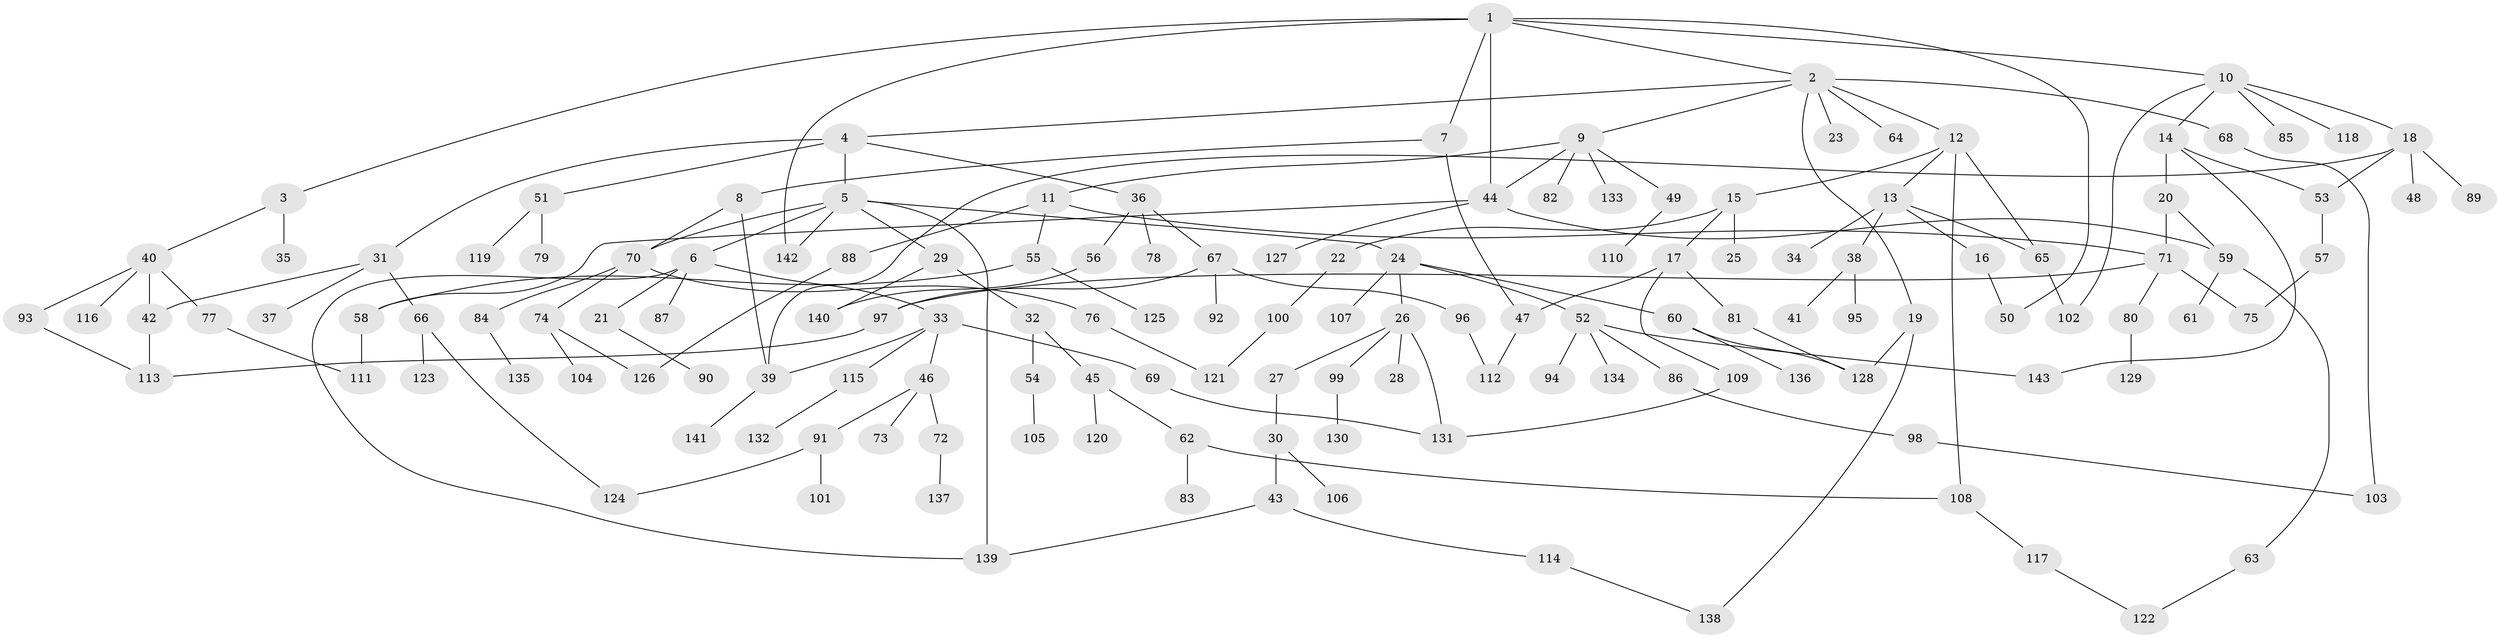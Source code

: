 // coarse degree distribution, {7: 0.05084745762711865, 5: 0.06779661016949153, 2: 0.3050847457627119, 6: 0.06779661016949153, 4: 0.0847457627118644, 3: 0.288135593220339, 1: 0.13559322033898305}
// Generated by graph-tools (version 1.1) at 2025/48/03/04/25 22:48:59]
// undirected, 143 vertices, 177 edges
graph export_dot {
  node [color=gray90,style=filled];
  1;
  2;
  3;
  4;
  5;
  6;
  7;
  8;
  9;
  10;
  11;
  12;
  13;
  14;
  15;
  16;
  17;
  18;
  19;
  20;
  21;
  22;
  23;
  24;
  25;
  26;
  27;
  28;
  29;
  30;
  31;
  32;
  33;
  34;
  35;
  36;
  37;
  38;
  39;
  40;
  41;
  42;
  43;
  44;
  45;
  46;
  47;
  48;
  49;
  50;
  51;
  52;
  53;
  54;
  55;
  56;
  57;
  58;
  59;
  60;
  61;
  62;
  63;
  64;
  65;
  66;
  67;
  68;
  69;
  70;
  71;
  72;
  73;
  74;
  75;
  76;
  77;
  78;
  79;
  80;
  81;
  82;
  83;
  84;
  85;
  86;
  87;
  88;
  89;
  90;
  91;
  92;
  93;
  94;
  95;
  96;
  97;
  98;
  99;
  100;
  101;
  102;
  103;
  104;
  105;
  106;
  107;
  108;
  109;
  110;
  111;
  112;
  113;
  114;
  115;
  116;
  117;
  118;
  119;
  120;
  121;
  122;
  123;
  124;
  125;
  126;
  127;
  128;
  129;
  130;
  131;
  132;
  133;
  134;
  135;
  136;
  137;
  138;
  139;
  140;
  141;
  142;
  143;
  1 -- 2;
  1 -- 3;
  1 -- 7;
  1 -- 10;
  1 -- 50;
  1 -- 142;
  1 -- 44;
  2 -- 4;
  2 -- 9;
  2 -- 12;
  2 -- 19;
  2 -- 23;
  2 -- 64;
  2 -- 68;
  3 -- 35;
  3 -- 40;
  4 -- 5;
  4 -- 31;
  4 -- 36;
  4 -- 51;
  5 -- 6;
  5 -- 24;
  5 -- 29;
  5 -- 142;
  5 -- 70;
  5 -- 139;
  6 -- 21;
  6 -- 33;
  6 -- 87;
  6 -- 139;
  7 -- 8;
  7 -- 47;
  8 -- 70;
  8 -- 39;
  9 -- 11;
  9 -- 44;
  9 -- 49;
  9 -- 82;
  9 -- 133;
  10 -- 14;
  10 -- 18;
  10 -- 85;
  10 -- 102;
  10 -- 118;
  11 -- 55;
  11 -- 71;
  11 -- 88;
  12 -- 13;
  12 -- 15;
  12 -- 108;
  12 -- 65;
  13 -- 16;
  13 -- 34;
  13 -- 38;
  13 -- 65;
  14 -- 20;
  14 -- 143;
  14 -- 53;
  15 -- 17;
  15 -- 22;
  15 -- 25;
  16 -- 50;
  17 -- 47;
  17 -- 81;
  17 -- 109;
  18 -- 48;
  18 -- 53;
  18 -- 89;
  18 -- 39;
  19 -- 138;
  19 -- 128;
  20 -- 59;
  20 -- 71;
  21 -- 90;
  22 -- 100;
  24 -- 26;
  24 -- 52;
  24 -- 60;
  24 -- 107;
  26 -- 27;
  26 -- 28;
  26 -- 99;
  26 -- 131;
  27 -- 30;
  29 -- 32;
  29 -- 140;
  30 -- 43;
  30 -- 106;
  31 -- 37;
  31 -- 66;
  31 -- 42;
  32 -- 45;
  32 -- 54;
  33 -- 39;
  33 -- 46;
  33 -- 69;
  33 -- 115;
  36 -- 56;
  36 -- 67;
  36 -- 78;
  38 -- 41;
  38 -- 95;
  39 -- 141;
  40 -- 42;
  40 -- 77;
  40 -- 93;
  40 -- 116;
  42 -- 113;
  43 -- 114;
  43 -- 139;
  44 -- 58;
  44 -- 127;
  44 -- 59;
  45 -- 62;
  45 -- 120;
  46 -- 72;
  46 -- 73;
  46 -- 91;
  47 -- 112;
  49 -- 110;
  51 -- 79;
  51 -- 119;
  52 -- 86;
  52 -- 94;
  52 -- 134;
  52 -- 143;
  53 -- 57;
  54 -- 105;
  55 -- 125;
  55 -- 58;
  56 -- 140;
  57 -- 75;
  58 -- 111;
  59 -- 61;
  59 -- 63;
  60 -- 128;
  60 -- 136;
  62 -- 83;
  62 -- 108;
  63 -- 122;
  65 -- 102;
  66 -- 123;
  66 -- 124;
  67 -- 92;
  67 -- 96;
  67 -- 97;
  68 -- 103;
  69 -- 131;
  70 -- 74;
  70 -- 76;
  70 -- 84;
  71 -- 75;
  71 -- 80;
  71 -- 97;
  72 -- 137;
  74 -- 104;
  74 -- 126;
  76 -- 121;
  77 -- 111;
  80 -- 129;
  81 -- 128;
  84 -- 135;
  86 -- 98;
  88 -- 126;
  91 -- 101;
  91 -- 124;
  93 -- 113;
  96 -- 112;
  97 -- 113;
  98 -- 103;
  99 -- 130;
  100 -- 121;
  108 -- 117;
  109 -- 131;
  114 -- 138;
  115 -- 132;
  117 -- 122;
}

